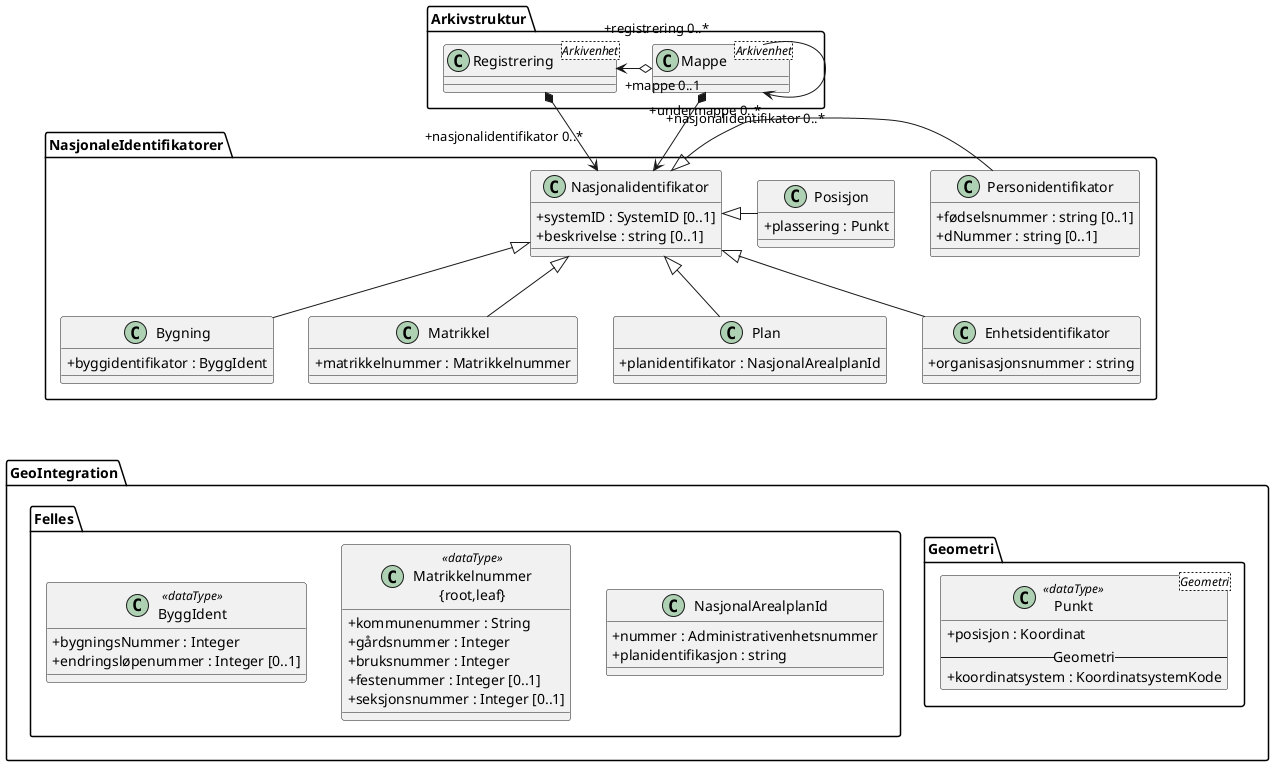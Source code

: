 @startuml
skinparam classAttributeIconSize 0

class NasjonaleIdentifikatorer.Nasjonalidentifikator {
  +systemID : SystemID [0..1]
  +beskrivelse : string [0..1]
}


class Arkivstruktur.Mappe <Arkivenhet>
class Arkivstruktur.Registrering <Arkivenhet>
class NasjonaleIdentifikatorer.Enhetsidentifikator {
  +organisasjonsnummer : string
}
class NasjonaleIdentifikatorer.Personidentifikator {
  +fødselsnummer : string [0..1]
  +dNummer : string [0..1]
}
class NasjonaleIdentifikatorer.Posisjon {
  +plassering : Punkt
}
class NasjonaleIdentifikatorer.Bygning {
  +byggidentifikator : ByggIdent
}
class NasjonaleIdentifikatorer.Matrikkel {
  +matrikkelnummer : Matrikkelnummer
}
class NasjonaleIdentifikatorer.Plan {
  +planidentifikator : NasjonalArealplanId
}

package GeoIntegration {

  package Geometri {

    class Punkt <Geometri> <<dataType>> {
      +posisjon : Koordinat
      -- Geometri --
      +koordinatsystem : KoordinatsystemKode
    }
  }

  package Felles {
    class ByggIdent <<dataType>> {
      +bygningsNummer : Integer
      +endringsløpenummer : Integer [0..1]
    }

    class NasjonalArealplanId {
      +nummer : Administrativenhetsnummer
      +planidentifikasjon : string
    }

    class "Matrikkelnummer\n{root,leaf}" as Matrikkelnummer <<dataType>> {
      +kommunenummer : String
      +gårdsnummer : Integer
      +bruksnummer : Integer
      +festenummer : Integer [0..1]
     +seksjonsnummer : Integer [0..1]
    }
  }
}
Arkivstruktur.Mappe --> "+undermappe 0..*" Arkivstruktur.Mappe
Arkivstruktur.Registrering "+registrering 0..*" <-o "+mappe 0..1" Arkivstruktur.Mappe
Arkivstruktur.Mappe *--> "+nasjonalidentifikator 0..*\n\n" NasjonaleIdentifikatorer.Nasjonalidentifikator
Arkivstruktur.Registrering *--> "+nasjonalidentifikator 0..*\n" NasjonaleIdentifikatorer.Nasjonalidentifikator
NasjonaleIdentifikatorer.Posisjon -|> NasjonaleIdentifikatorer.Nasjonalidentifikator
NasjonaleIdentifikatorer.Nasjonalidentifikator <|- NasjonaleIdentifikatorer.Personidentifikator
NasjonaleIdentifikatorer.Nasjonalidentifikator <|-- NasjonaleIdentifikatorer.Enhetsidentifikator
NasjonaleIdentifikatorer.Nasjonalidentifikator <|-- NasjonaleIdentifikatorer.Bygning
NasjonaleIdentifikatorer.Nasjonalidentifikator <|-- NasjonaleIdentifikatorer.Matrikkel
NasjonaleIdentifikatorer.Nasjonalidentifikator <|-- NasjonaleIdentifikatorer.Plan

NasjonaleIdentifikatorer.Plan <-[hidden]-- NasjonalArealplanId
NasjonaleIdentifikatorer.Posisjon <-[hidden]-- Punkt
NasjonaleIdentifikatorer.Bygning <-[hidden]-- ByggIdent
NasjonaleIdentifikatorer.Matrikkel <-[hidden]-- Matrikkelnummer
@enduml
